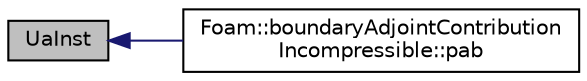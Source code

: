 digraph "UaInst"
{
  bgcolor="transparent";
  edge [fontname="Helvetica",fontsize="10",labelfontname="Helvetica",labelfontsize="10"];
  node [fontname="Helvetica",fontsize="10",shape=record];
  rankdir="LR";
  Node1 [label="UaInst",height=0.2,width=0.4,color="black", fillcolor="grey75", style="filled" fontcolor="black"];
  Node1 -> Node2 [dir="back",color="midnightblue",fontsize="10",style="solid",fontname="Helvetica"];
  Node2 [label="Foam::boundaryAdjointContribution\lIncompressible::pab",height=0.2,width=0.4,color="black",URL="$classFoam_1_1boundaryAdjointContributionIncompressible.html#a96152ce19af8d40659ca4f6a84debb43"];
}
